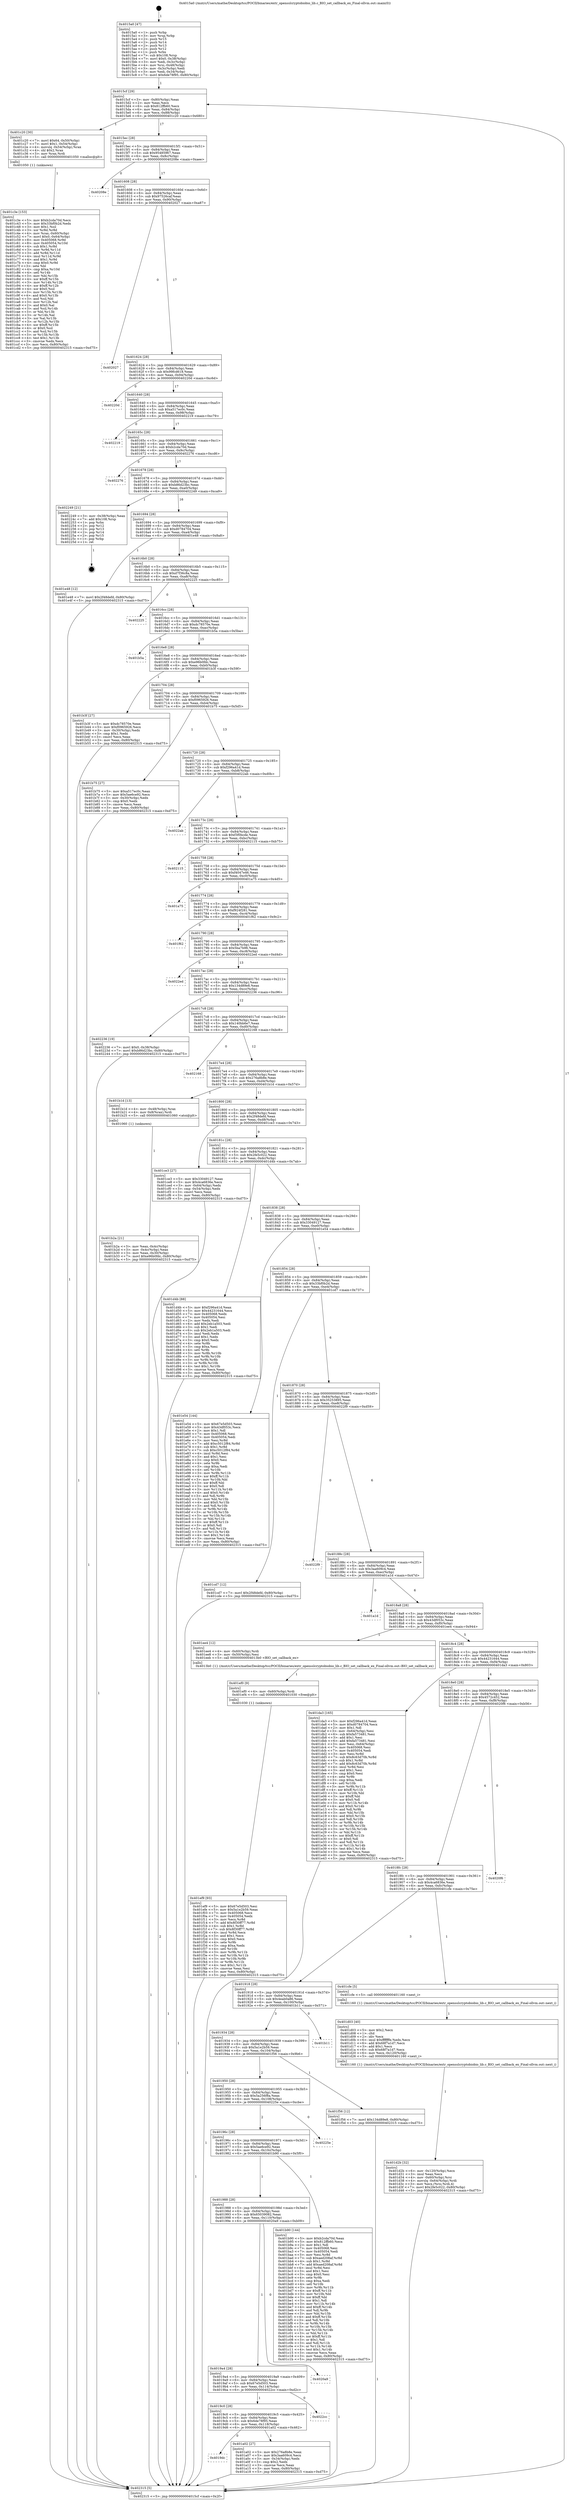 digraph "0x4015a0" {
  label = "0x4015a0 (/mnt/c/Users/mathe/Desktop/tcc/POCII/binaries/extr_opensslcryptobiobio_lib.c_BIO_set_callback_ex_Final-ollvm.out::main(0))"
  labelloc = "t"
  node[shape=record]

  Entry [label="",width=0.3,height=0.3,shape=circle,fillcolor=black,style=filled]
  "0x4015cf" [label="{
     0x4015cf [29]\l
     | [instrs]\l
     &nbsp;&nbsp;0x4015cf \<+3\>: mov -0x80(%rbp),%eax\l
     &nbsp;&nbsp;0x4015d2 \<+2\>: mov %eax,%ecx\l
     &nbsp;&nbsp;0x4015d4 \<+6\>: sub $0x812ffb60,%ecx\l
     &nbsp;&nbsp;0x4015da \<+6\>: mov %eax,-0x84(%rbp)\l
     &nbsp;&nbsp;0x4015e0 \<+6\>: mov %ecx,-0x88(%rbp)\l
     &nbsp;&nbsp;0x4015e6 \<+6\>: je 0000000000401c20 \<main+0x680\>\l
  }"]
  "0x401c20" [label="{
     0x401c20 [30]\l
     | [instrs]\l
     &nbsp;&nbsp;0x401c20 \<+7\>: movl $0x64,-0x50(%rbp)\l
     &nbsp;&nbsp;0x401c27 \<+7\>: movl $0x1,-0x54(%rbp)\l
     &nbsp;&nbsp;0x401c2e \<+4\>: movslq -0x54(%rbp),%rax\l
     &nbsp;&nbsp;0x401c32 \<+4\>: shl $0x2,%rax\l
     &nbsp;&nbsp;0x401c36 \<+3\>: mov %rax,%rdi\l
     &nbsp;&nbsp;0x401c39 \<+5\>: call 0000000000401050 \<malloc@plt\>\l
     | [calls]\l
     &nbsp;&nbsp;0x401050 \{1\} (unknown)\l
  }"]
  "0x4015ec" [label="{
     0x4015ec [28]\l
     | [instrs]\l
     &nbsp;&nbsp;0x4015ec \<+5\>: jmp 00000000004015f1 \<main+0x51\>\l
     &nbsp;&nbsp;0x4015f1 \<+6\>: mov -0x84(%rbp),%eax\l
     &nbsp;&nbsp;0x4015f7 \<+5\>: sub $0x95485967,%eax\l
     &nbsp;&nbsp;0x4015fc \<+6\>: mov %eax,-0x8c(%rbp)\l
     &nbsp;&nbsp;0x401602 \<+6\>: je 000000000040208e \<main+0xaee\>\l
  }"]
  Exit [label="",width=0.3,height=0.3,shape=circle,fillcolor=black,style=filled,peripheries=2]
  "0x40208e" [label="{
     0x40208e\l
  }", style=dashed]
  "0x401608" [label="{
     0x401608 [28]\l
     | [instrs]\l
     &nbsp;&nbsp;0x401608 \<+5\>: jmp 000000000040160d \<main+0x6d\>\l
     &nbsp;&nbsp;0x40160d \<+6\>: mov -0x84(%rbp),%eax\l
     &nbsp;&nbsp;0x401613 \<+5\>: sub $0x97526caf,%eax\l
     &nbsp;&nbsp;0x401618 \<+6\>: mov %eax,-0x90(%rbp)\l
     &nbsp;&nbsp;0x40161e \<+6\>: je 0000000000402027 \<main+0xa87\>\l
  }"]
  "0x401ef9" [label="{
     0x401ef9 [93]\l
     | [instrs]\l
     &nbsp;&nbsp;0x401ef9 \<+5\>: mov $0x67e5d503,%esi\l
     &nbsp;&nbsp;0x401efe \<+5\>: mov $0x5a1e2b59,%eax\l
     &nbsp;&nbsp;0x401f03 \<+7\>: mov 0x405068,%ecx\l
     &nbsp;&nbsp;0x401f0a \<+7\>: mov 0x405054,%edx\l
     &nbsp;&nbsp;0x401f11 \<+3\>: mov %ecx,%r8d\l
     &nbsp;&nbsp;0x401f14 \<+7\>: add $0x8f30ff77,%r8d\l
     &nbsp;&nbsp;0x401f1b \<+4\>: sub $0x1,%r8d\l
     &nbsp;&nbsp;0x401f1f \<+7\>: sub $0x8f30ff77,%r8d\l
     &nbsp;&nbsp;0x401f26 \<+4\>: imul %r8d,%ecx\l
     &nbsp;&nbsp;0x401f2a \<+3\>: and $0x1,%ecx\l
     &nbsp;&nbsp;0x401f2d \<+3\>: cmp $0x0,%ecx\l
     &nbsp;&nbsp;0x401f30 \<+4\>: sete %r9b\l
     &nbsp;&nbsp;0x401f34 \<+3\>: cmp $0xa,%edx\l
     &nbsp;&nbsp;0x401f37 \<+4\>: setl %r10b\l
     &nbsp;&nbsp;0x401f3b \<+3\>: mov %r9b,%r11b\l
     &nbsp;&nbsp;0x401f3e \<+3\>: and %r10b,%r11b\l
     &nbsp;&nbsp;0x401f41 \<+3\>: xor %r10b,%r9b\l
     &nbsp;&nbsp;0x401f44 \<+3\>: or %r9b,%r11b\l
     &nbsp;&nbsp;0x401f47 \<+4\>: test $0x1,%r11b\l
     &nbsp;&nbsp;0x401f4b \<+3\>: cmovne %eax,%esi\l
     &nbsp;&nbsp;0x401f4e \<+3\>: mov %esi,-0x80(%rbp)\l
     &nbsp;&nbsp;0x401f51 \<+5\>: jmp 0000000000402315 \<main+0xd75\>\l
  }"]
  "0x402027" [label="{
     0x402027\l
  }", style=dashed]
  "0x401624" [label="{
     0x401624 [28]\l
     | [instrs]\l
     &nbsp;&nbsp;0x401624 \<+5\>: jmp 0000000000401629 \<main+0x89\>\l
     &nbsp;&nbsp;0x401629 \<+6\>: mov -0x84(%rbp),%eax\l
     &nbsp;&nbsp;0x40162f \<+5\>: sub $0x99fcd618,%eax\l
     &nbsp;&nbsp;0x401634 \<+6\>: mov %eax,-0x94(%rbp)\l
     &nbsp;&nbsp;0x40163a \<+6\>: je 000000000040220d \<main+0xc6d\>\l
  }"]
  "0x401ef0" [label="{
     0x401ef0 [9]\l
     | [instrs]\l
     &nbsp;&nbsp;0x401ef0 \<+4\>: mov -0x60(%rbp),%rdi\l
     &nbsp;&nbsp;0x401ef4 \<+5\>: call 0000000000401030 \<free@plt\>\l
     | [calls]\l
     &nbsp;&nbsp;0x401030 \{1\} (unknown)\l
  }"]
  "0x40220d" [label="{
     0x40220d\l
  }", style=dashed]
  "0x401640" [label="{
     0x401640 [28]\l
     | [instrs]\l
     &nbsp;&nbsp;0x401640 \<+5\>: jmp 0000000000401645 \<main+0xa5\>\l
     &nbsp;&nbsp;0x401645 \<+6\>: mov -0x84(%rbp),%eax\l
     &nbsp;&nbsp;0x40164b \<+5\>: sub $0xa517ec0c,%eax\l
     &nbsp;&nbsp;0x401650 \<+6\>: mov %eax,-0x98(%rbp)\l
     &nbsp;&nbsp;0x401656 \<+6\>: je 0000000000402219 \<main+0xc79\>\l
  }"]
  "0x401d2b" [label="{
     0x401d2b [32]\l
     | [instrs]\l
     &nbsp;&nbsp;0x401d2b \<+6\>: mov -0x120(%rbp),%ecx\l
     &nbsp;&nbsp;0x401d31 \<+3\>: imul %eax,%ecx\l
     &nbsp;&nbsp;0x401d34 \<+4\>: mov -0x60(%rbp),%rsi\l
     &nbsp;&nbsp;0x401d38 \<+4\>: movslq -0x64(%rbp),%rdi\l
     &nbsp;&nbsp;0x401d3c \<+3\>: mov %ecx,(%rsi,%rdi,4)\l
     &nbsp;&nbsp;0x401d3f \<+7\>: movl $0x2fe5c022,-0x80(%rbp)\l
     &nbsp;&nbsp;0x401d46 \<+5\>: jmp 0000000000402315 \<main+0xd75\>\l
  }"]
  "0x402219" [label="{
     0x402219\l
  }", style=dashed]
  "0x40165c" [label="{
     0x40165c [28]\l
     | [instrs]\l
     &nbsp;&nbsp;0x40165c \<+5\>: jmp 0000000000401661 \<main+0xc1\>\l
     &nbsp;&nbsp;0x401661 \<+6\>: mov -0x84(%rbp),%eax\l
     &nbsp;&nbsp;0x401667 \<+5\>: sub $0xb2cda70d,%eax\l
     &nbsp;&nbsp;0x40166c \<+6\>: mov %eax,-0x9c(%rbp)\l
     &nbsp;&nbsp;0x401672 \<+6\>: je 0000000000402276 \<main+0xcd6\>\l
  }"]
  "0x401d03" [label="{
     0x401d03 [40]\l
     | [instrs]\l
     &nbsp;&nbsp;0x401d03 \<+5\>: mov $0x2,%ecx\l
     &nbsp;&nbsp;0x401d08 \<+1\>: cltd\l
     &nbsp;&nbsp;0x401d09 \<+2\>: idiv %ecx\l
     &nbsp;&nbsp;0x401d0b \<+6\>: imul $0xfffffffe,%edx,%ecx\l
     &nbsp;&nbsp;0x401d11 \<+6\>: add $0x68f7a1d7,%ecx\l
     &nbsp;&nbsp;0x401d17 \<+3\>: add $0x1,%ecx\l
     &nbsp;&nbsp;0x401d1a \<+6\>: sub $0x68f7a1d7,%ecx\l
     &nbsp;&nbsp;0x401d20 \<+6\>: mov %ecx,-0x120(%rbp)\l
     &nbsp;&nbsp;0x401d26 \<+5\>: call 0000000000401160 \<next_i\>\l
     | [calls]\l
     &nbsp;&nbsp;0x401160 \{1\} (/mnt/c/Users/mathe/Desktop/tcc/POCII/binaries/extr_opensslcryptobiobio_lib.c_BIO_set_callback_ex_Final-ollvm.out::next_i)\l
  }"]
  "0x402276" [label="{
     0x402276\l
  }", style=dashed]
  "0x401678" [label="{
     0x401678 [28]\l
     | [instrs]\l
     &nbsp;&nbsp;0x401678 \<+5\>: jmp 000000000040167d \<main+0xdd\>\l
     &nbsp;&nbsp;0x40167d \<+6\>: mov -0x84(%rbp),%eax\l
     &nbsp;&nbsp;0x401683 \<+5\>: sub $0xb86d23bc,%eax\l
     &nbsp;&nbsp;0x401688 \<+6\>: mov %eax,-0xa0(%rbp)\l
     &nbsp;&nbsp;0x40168e \<+6\>: je 0000000000402249 \<main+0xca9\>\l
  }"]
  "0x401c3e" [label="{
     0x401c3e [153]\l
     | [instrs]\l
     &nbsp;&nbsp;0x401c3e \<+5\>: mov $0xb2cda70d,%ecx\l
     &nbsp;&nbsp;0x401c43 \<+5\>: mov $0x33bf0b2d,%edx\l
     &nbsp;&nbsp;0x401c48 \<+3\>: mov $0x1,%sil\l
     &nbsp;&nbsp;0x401c4b \<+3\>: xor %r8d,%r8d\l
     &nbsp;&nbsp;0x401c4e \<+4\>: mov %rax,-0x60(%rbp)\l
     &nbsp;&nbsp;0x401c52 \<+7\>: movl $0x0,-0x64(%rbp)\l
     &nbsp;&nbsp;0x401c59 \<+8\>: mov 0x405068,%r9d\l
     &nbsp;&nbsp;0x401c61 \<+8\>: mov 0x405054,%r10d\l
     &nbsp;&nbsp;0x401c69 \<+4\>: sub $0x1,%r8d\l
     &nbsp;&nbsp;0x401c6d \<+3\>: mov %r9d,%r11d\l
     &nbsp;&nbsp;0x401c70 \<+3\>: add %r8d,%r11d\l
     &nbsp;&nbsp;0x401c73 \<+4\>: imul %r11d,%r9d\l
     &nbsp;&nbsp;0x401c77 \<+4\>: and $0x1,%r9d\l
     &nbsp;&nbsp;0x401c7b \<+4\>: cmp $0x0,%r9d\l
     &nbsp;&nbsp;0x401c7f \<+3\>: sete %bl\l
     &nbsp;&nbsp;0x401c82 \<+4\>: cmp $0xa,%r10d\l
     &nbsp;&nbsp;0x401c86 \<+4\>: setl %r14b\l
     &nbsp;&nbsp;0x401c8a \<+3\>: mov %bl,%r15b\l
     &nbsp;&nbsp;0x401c8d \<+4\>: xor $0xff,%r15b\l
     &nbsp;&nbsp;0x401c91 \<+3\>: mov %r14b,%r12b\l
     &nbsp;&nbsp;0x401c94 \<+4\>: xor $0xff,%r12b\l
     &nbsp;&nbsp;0x401c98 \<+4\>: xor $0x0,%sil\l
     &nbsp;&nbsp;0x401c9c \<+3\>: mov %r15b,%r13b\l
     &nbsp;&nbsp;0x401c9f \<+4\>: and $0x0,%r13b\l
     &nbsp;&nbsp;0x401ca3 \<+3\>: and %sil,%bl\l
     &nbsp;&nbsp;0x401ca6 \<+3\>: mov %r12b,%al\l
     &nbsp;&nbsp;0x401ca9 \<+2\>: and $0x0,%al\l
     &nbsp;&nbsp;0x401cab \<+3\>: and %sil,%r14b\l
     &nbsp;&nbsp;0x401cae \<+3\>: or %bl,%r13b\l
     &nbsp;&nbsp;0x401cb1 \<+3\>: or %r14b,%al\l
     &nbsp;&nbsp;0x401cb4 \<+3\>: xor %al,%r13b\l
     &nbsp;&nbsp;0x401cb7 \<+3\>: or %r12b,%r15b\l
     &nbsp;&nbsp;0x401cba \<+4\>: xor $0xff,%r15b\l
     &nbsp;&nbsp;0x401cbe \<+4\>: or $0x0,%sil\l
     &nbsp;&nbsp;0x401cc2 \<+3\>: and %sil,%r15b\l
     &nbsp;&nbsp;0x401cc5 \<+3\>: or %r15b,%r13b\l
     &nbsp;&nbsp;0x401cc8 \<+4\>: test $0x1,%r13b\l
     &nbsp;&nbsp;0x401ccc \<+3\>: cmovne %edx,%ecx\l
     &nbsp;&nbsp;0x401ccf \<+3\>: mov %ecx,-0x80(%rbp)\l
     &nbsp;&nbsp;0x401cd2 \<+5\>: jmp 0000000000402315 \<main+0xd75\>\l
  }"]
  "0x402249" [label="{
     0x402249 [21]\l
     | [instrs]\l
     &nbsp;&nbsp;0x402249 \<+3\>: mov -0x38(%rbp),%eax\l
     &nbsp;&nbsp;0x40224c \<+7\>: add $0x108,%rsp\l
     &nbsp;&nbsp;0x402253 \<+1\>: pop %rbx\l
     &nbsp;&nbsp;0x402254 \<+2\>: pop %r12\l
     &nbsp;&nbsp;0x402256 \<+2\>: pop %r13\l
     &nbsp;&nbsp;0x402258 \<+2\>: pop %r14\l
     &nbsp;&nbsp;0x40225a \<+2\>: pop %r15\l
     &nbsp;&nbsp;0x40225c \<+1\>: pop %rbp\l
     &nbsp;&nbsp;0x40225d \<+1\>: ret\l
  }"]
  "0x401694" [label="{
     0x401694 [28]\l
     | [instrs]\l
     &nbsp;&nbsp;0x401694 \<+5\>: jmp 0000000000401699 \<main+0xf9\>\l
     &nbsp;&nbsp;0x401699 \<+6\>: mov -0x84(%rbp),%eax\l
     &nbsp;&nbsp;0x40169f \<+5\>: sub $0xd0784704,%eax\l
     &nbsp;&nbsp;0x4016a4 \<+6\>: mov %eax,-0xa4(%rbp)\l
     &nbsp;&nbsp;0x4016aa \<+6\>: je 0000000000401e48 \<main+0x8a8\>\l
  }"]
  "0x401b2a" [label="{
     0x401b2a [21]\l
     | [instrs]\l
     &nbsp;&nbsp;0x401b2a \<+3\>: mov %eax,-0x4c(%rbp)\l
     &nbsp;&nbsp;0x401b2d \<+3\>: mov -0x4c(%rbp),%eax\l
     &nbsp;&nbsp;0x401b30 \<+3\>: mov %eax,-0x30(%rbp)\l
     &nbsp;&nbsp;0x401b33 \<+7\>: movl $0xe96b0fdc,-0x80(%rbp)\l
     &nbsp;&nbsp;0x401b3a \<+5\>: jmp 0000000000402315 \<main+0xd75\>\l
  }"]
  "0x401e48" [label="{
     0x401e48 [12]\l
     | [instrs]\l
     &nbsp;&nbsp;0x401e48 \<+7\>: movl $0x2f48defd,-0x80(%rbp)\l
     &nbsp;&nbsp;0x401e4f \<+5\>: jmp 0000000000402315 \<main+0xd75\>\l
  }"]
  "0x4016b0" [label="{
     0x4016b0 [28]\l
     | [instrs]\l
     &nbsp;&nbsp;0x4016b0 \<+5\>: jmp 00000000004016b5 \<main+0x115\>\l
     &nbsp;&nbsp;0x4016b5 \<+6\>: mov -0x84(%rbp),%eax\l
     &nbsp;&nbsp;0x4016bb \<+5\>: sub $0xd7f36c8a,%eax\l
     &nbsp;&nbsp;0x4016c0 \<+6\>: mov %eax,-0xa8(%rbp)\l
     &nbsp;&nbsp;0x4016c6 \<+6\>: je 0000000000402225 \<main+0xc85\>\l
  }"]
  "0x4015a0" [label="{
     0x4015a0 [47]\l
     | [instrs]\l
     &nbsp;&nbsp;0x4015a0 \<+1\>: push %rbp\l
     &nbsp;&nbsp;0x4015a1 \<+3\>: mov %rsp,%rbp\l
     &nbsp;&nbsp;0x4015a4 \<+2\>: push %r15\l
     &nbsp;&nbsp;0x4015a6 \<+2\>: push %r14\l
     &nbsp;&nbsp;0x4015a8 \<+2\>: push %r13\l
     &nbsp;&nbsp;0x4015aa \<+2\>: push %r12\l
     &nbsp;&nbsp;0x4015ac \<+1\>: push %rbx\l
     &nbsp;&nbsp;0x4015ad \<+7\>: sub $0x108,%rsp\l
     &nbsp;&nbsp;0x4015b4 \<+7\>: movl $0x0,-0x38(%rbp)\l
     &nbsp;&nbsp;0x4015bb \<+3\>: mov %edi,-0x3c(%rbp)\l
     &nbsp;&nbsp;0x4015be \<+4\>: mov %rsi,-0x48(%rbp)\l
     &nbsp;&nbsp;0x4015c2 \<+3\>: mov -0x3c(%rbp),%edi\l
     &nbsp;&nbsp;0x4015c5 \<+3\>: mov %edi,-0x34(%rbp)\l
     &nbsp;&nbsp;0x4015c8 \<+7\>: movl $0x6de78f95,-0x80(%rbp)\l
  }"]
  "0x402225" [label="{
     0x402225\l
  }", style=dashed]
  "0x4016cc" [label="{
     0x4016cc [28]\l
     | [instrs]\l
     &nbsp;&nbsp;0x4016cc \<+5\>: jmp 00000000004016d1 \<main+0x131\>\l
     &nbsp;&nbsp;0x4016d1 \<+6\>: mov -0x84(%rbp),%eax\l
     &nbsp;&nbsp;0x4016d7 \<+5\>: sub $0xdc78570e,%eax\l
     &nbsp;&nbsp;0x4016dc \<+6\>: mov %eax,-0xac(%rbp)\l
     &nbsp;&nbsp;0x4016e2 \<+6\>: je 0000000000401b5a \<main+0x5ba\>\l
  }"]
  "0x402315" [label="{
     0x402315 [5]\l
     | [instrs]\l
     &nbsp;&nbsp;0x402315 \<+5\>: jmp 00000000004015cf \<main+0x2f\>\l
  }"]
  "0x401b5a" [label="{
     0x401b5a\l
  }", style=dashed]
  "0x4016e8" [label="{
     0x4016e8 [28]\l
     | [instrs]\l
     &nbsp;&nbsp;0x4016e8 \<+5\>: jmp 00000000004016ed \<main+0x14d\>\l
     &nbsp;&nbsp;0x4016ed \<+6\>: mov -0x84(%rbp),%eax\l
     &nbsp;&nbsp;0x4016f3 \<+5\>: sub $0xe96b0fdc,%eax\l
     &nbsp;&nbsp;0x4016f8 \<+6\>: mov %eax,-0xb0(%rbp)\l
     &nbsp;&nbsp;0x4016fe \<+6\>: je 0000000000401b3f \<main+0x59f\>\l
  }"]
  "0x4019dc" [label="{
     0x4019dc\l
  }", style=dashed]
  "0x401b3f" [label="{
     0x401b3f [27]\l
     | [instrs]\l
     &nbsp;&nbsp;0x401b3f \<+5\>: mov $0xdc78570e,%eax\l
     &nbsp;&nbsp;0x401b44 \<+5\>: mov $0xf0965926,%ecx\l
     &nbsp;&nbsp;0x401b49 \<+3\>: mov -0x30(%rbp),%edx\l
     &nbsp;&nbsp;0x401b4c \<+3\>: cmp $0x1,%edx\l
     &nbsp;&nbsp;0x401b4f \<+3\>: cmovl %ecx,%eax\l
     &nbsp;&nbsp;0x401b52 \<+3\>: mov %eax,-0x80(%rbp)\l
     &nbsp;&nbsp;0x401b55 \<+5\>: jmp 0000000000402315 \<main+0xd75\>\l
  }"]
  "0x401704" [label="{
     0x401704 [28]\l
     | [instrs]\l
     &nbsp;&nbsp;0x401704 \<+5\>: jmp 0000000000401709 \<main+0x169\>\l
     &nbsp;&nbsp;0x401709 \<+6\>: mov -0x84(%rbp),%eax\l
     &nbsp;&nbsp;0x40170f \<+5\>: sub $0xf0965926,%eax\l
     &nbsp;&nbsp;0x401714 \<+6\>: mov %eax,-0xb4(%rbp)\l
     &nbsp;&nbsp;0x40171a \<+6\>: je 0000000000401b75 \<main+0x5d5\>\l
  }"]
  "0x401a02" [label="{
     0x401a02 [27]\l
     | [instrs]\l
     &nbsp;&nbsp;0x401a02 \<+5\>: mov $0x276a8b8e,%eax\l
     &nbsp;&nbsp;0x401a07 \<+5\>: mov $0x3aa609c4,%ecx\l
     &nbsp;&nbsp;0x401a0c \<+3\>: mov -0x34(%rbp),%edx\l
     &nbsp;&nbsp;0x401a0f \<+3\>: cmp $0x2,%edx\l
     &nbsp;&nbsp;0x401a12 \<+3\>: cmovne %ecx,%eax\l
     &nbsp;&nbsp;0x401a15 \<+3\>: mov %eax,-0x80(%rbp)\l
     &nbsp;&nbsp;0x401a18 \<+5\>: jmp 0000000000402315 \<main+0xd75\>\l
  }"]
  "0x401b75" [label="{
     0x401b75 [27]\l
     | [instrs]\l
     &nbsp;&nbsp;0x401b75 \<+5\>: mov $0xa517ec0c,%eax\l
     &nbsp;&nbsp;0x401b7a \<+5\>: mov $0x5ae6ce92,%ecx\l
     &nbsp;&nbsp;0x401b7f \<+3\>: mov -0x30(%rbp),%edx\l
     &nbsp;&nbsp;0x401b82 \<+3\>: cmp $0x0,%edx\l
     &nbsp;&nbsp;0x401b85 \<+3\>: cmove %ecx,%eax\l
     &nbsp;&nbsp;0x401b88 \<+3\>: mov %eax,-0x80(%rbp)\l
     &nbsp;&nbsp;0x401b8b \<+5\>: jmp 0000000000402315 \<main+0xd75\>\l
  }"]
  "0x401720" [label="{
     0x401720 [28]\l
     | [instrs]\l
     &nbsp;&nbsp;0x401720 \<+5\>: jmp 0000000000401725 \<main+0x185\>\l
     &nbsp;&nbsp;0x401725 \<+6\>: mov -0x84(%rbp),%eax\l
     &nbsp;&nbsp;0x40172b \<+5\>: sub $0xf296a41d,%eax\l
     &nbsp;&nbsp;0x401730 \<+6\>: mov %eax,-0xb8(%rbp)\l
     &nbsp;&nbsp;0x401736 \<+6\>: je 00000000004022ab \<main+0xd0b\>\l
  }"]
  "0x4019c0" [label="{
     0x4019c0 [28]\l
     | [instrs]\l
     &nbsp;&nbsp;0x4019c0 \<+5\>: jmp 00000000004019c5 \<main+0x425\>\l
     &nbsp;&nbsp;0x4019c5 \<+6\>: mov -0x84(%rbp),%eax\l
     &nbsp;&nbsp;0x4019cb \<+5\>: sub $0x6de78f95,%eax\l
     &nbsp;&nbsp;0x4019d0 \<+6\>: mov %eax,-0x118(%rbp)\l
     &nbsp;&nbsp;0x4019d6 \<+6\>: je 0000000000401a02 \<main+0x462\>\l
  }"]
  "0x4022ab" [label="{
     0x4022ab\l
  }", style=dashed]
  "0x40173c" [label="{
     0x40173c [28]\l
     | [instrs]\l
     &nbsp;&nbsp;0x40173c \<+5\>: jmp 0000000000401741 \<main+0x1a1\>\l
     &nbsp;&nbsp;0x401741 \<+6\>: mov -0x84(%rbp),%eax\l
     &nbsp;&nbsp;0x401747 \<+5\>: sub $0xf3f0bcde,%eax\l
     &nbsp;&nbsp;0x40174c \<+6\>: mov %eax,-0xbc(%rbp)\l
     &nbsp;&nbsp;0x401752 \<+6\>: je 0000000000402115 \<main+0xb75\>\l
  }"]
  "0x4022cc" [label="{
     0x4022cc\l
  }", style=dashed]
  "0x402115" [label="{
     0x402115\l
  }", style=dashed]
  "0x401758" [label="{
     0x401758 [28]\l
     | [instrs]\l
     &nbsp;&nbsp;0x401758 \<+5\>: jmp 000000000040175d \<main+0x1bd\>\l
     &nbsp;&nbsp;0x40175d \<+6\>: mov -0x84(%rbp),%eax\l
     &nbsp;&nbsp;0x401763 \<+5\>: sub $0xf4047e46,%eax\l
     &nbsp;&nbsp;0x401768 \<+6\>: mov %eax,-0xc0(%rbp)\l
     &nbsp;&nbsp;0x40176e \<+6\>: je 0000000000401a75 \<main+0x4d5\>\l
  }"]
  "0x4019a4" [label="{
     0x4019a4 [28]\l
     | [instrs]\l
     &nbsp;&nbsp;0x4019a4 \<+5\>: jmp 00000000004019a9 \<main+0x409\>\l
     &nbsp;&nbsp;0x4019a9 \<+6\>: mov -0x84(%rbp),%eax\l
     &nbsp;&nbsp;0x4019af \<+5\>: sub $0x67e5d503,%eax\l
     &nbsp;&nbsp;0x4019b4 \<+6\>: mov %eax,-0x114(%rbp)\l
     &nbsp;&nbsp;0x4019ba \<+6\>: je 00000000004022cc \<main+0xd2c\>\l
  }"]
  "0x401a75" [label="{
     0x401a75\l
  }", style=dashed]
  "0x401774" [label="{
     0x401774 [28]\l
     | [instrs]\l
     &nbsp;&nbsp;0x401774 \<+5\>: jmp 0000000000401779 \<main+0x1d9\>\l
     &nbsp;&nbsp;0x401779 \<+6\>: mov -0x84(%rbp),%eax\l
     &nbsp;&nbsp;0x40177f \<+5\>: sub $0xf924f281,%eax\l
     &nbsp;&nbsp;0x401784 \<+6\>: mov %eax,-0xc4(%rbp)\l
     &nbsp;&nbsp;0x40178a \<+6\>: je 0000000000401f62 \<main+0x9c2\>\l
  }"]
  "0x4020a9" [label="{
     0x4020a9\l
  }", style=dashed]
  "0x401f62" [label="{
     0x401f62\l
  }", style=dashed]
  "0x401790" [label="{
     0x401790 [28]\l
     | [instrs]\l
     &nbsp;&nbsp;0x401790 \<+5\>: jmp 0000000000401795 \<main+0x1f5\>\l
     &nbsp;&nbsp;0x401795 \<+6\>: mov -0x84(%rbp),%eax\l
     &nbsp;&nbsp;0x40179b \<+5\>: sub $0x5ba7b96,%eax\l
     &nbsp;&nbsp;0x4017a0 \<+6\>: mov %eax,-0xc8(%rbp)\l
     &nbsp;&nbsp;0x4017a6 \<+6\>: je 00000000004022ed \<main+0xd4d\>\l
  }"]
  "0x401988" [label="{
     0x401988 [28]\l
     | [instrs]\l
     &nbsp;&nbsp;0x401988 \<+5\>: jmp 000000000040198d \<main+0x3ed\>\l
     &nbsp;&nbsp;0x40198d \<+6\>: mov -0x84(%rbp),%eax\l
     &nbsp;&nbsp;0x401993 \<+5\>: sub $0x65039082,%eax\l
     &nbsp;&nbsp;0x401998 \<+6\>: mov %eax,-0x110(%rbp)\l
     &nbsp;&nbsp;0x40199e \<+6\>: je 00000000004020a9 \<main+0xb09\>\l
  }"]
  "0x4022ed" [label="{
     0x4022ed\l
  }", style=dashed]
  "0x4017ac" [label="{
     0x4017ac [28]\l
     | [instrs]\l
     &nbsp;&nbsp;0x4017ac \<+5\>: jmp 00000000004017b1 \<main+0x211\>\l
     &nbsp;&nbsp;0x4017b1 \<+6\>: mov -0x84(%rbp),%eax\l
     &nbsp;&nbsp;0x4017b7 \<+5\>: sub $0x134d89e8,%eax\l
     &nbsp;&nbsp;0x4017bc \<+6\>: mov %eax,-0xcc(%rbp)\l
     &nbsp;&nbsp;0x4017c2 \<+6\>: je 0000000000402236 \<main+0xc96\>\l
  }"]
  "0x401b90" [label="{
     0x401b90 [144]\l
     | [instrs]\l
     &nbsp;&nbsp;0x401b90 \<+5\>: mov $0xb2cda70d,%eax\l
     &nbsp;&nbsp;0x401b95 \<+5\>: mov $0x812ffb60,%ecx\l
     &nbsp;&nbsp;0x401b9a \<+2\>: mov $0x1,%dl\l
     &nbsp;&nbsp;0x401b9c \<+7\>: mov 0x405068,%esi\l
     &nbsp;&nbsp;0x401ba3 \<+7\>: mov 0x405054,%edi\l
     &nbsp;&nbsp;0x401baa \<+3\>: mov %esi,%r8d\l
     &nbsp;&nbsp;0x401bad \<+7\>: sub $0xaed208af,%r8d\l
     &nbsp;&nbsp;0x401bb4 \<+4\>: sub $0x1,%r8d\l
     &nbsp;&nbsp;0x401bb8 \<+7\>: add $0xaed208af,%r8d\l
     &nbsp;&nbsp;0x401bbf \<+4\>: imul %r8d,%esi\l
     &nbsp;&nbsp;0x401bc3 \<+3\>: and $0x1,%esi\l
     &nbsp;&nbsp;0x401bc6 \<+3\>: cmp $0x0,%esi\l
     &nbsp;&nbsp;0x401bc9 \<+4\>: sete %r9b\l
     &nbsp;&nbsp;0x401bcd \<+3\>: cmp $0xa,%edi\l
     &nbsp;&nbsp;0x401bd0 \<+4\>: setl %r10b\l
     &nbsp;&nbsp;0x401bd4 \<+3\>: mov %r9b,%r11b\l
     &nbsp;&nbsp;0x401bd7 \<+4\>: xor $0xff,%r11b\l
     &nbsp;&nbsp;0x401bdb \<+3\>: mov %r10b,%bl\l
     &nbsp;&nbsp;0x401bde \<+3\>: xor $0xff,%bl\l
     &nbsp;&nbsp;0x401be1 \<+3\>: xor $0x1,%dl\l
     &nbsp;&nbsp;0x401be4 \<+3\>: mov %r11b,%r14b\l
     &nbsp;&nbsp;0x401be7 \<+4\>: and $0xff,%r14b\l
     &nbsp;&nbsp;0x401beb \<+3\>: and %dl,%r9b\l
     &nbsp;&nbsp;0x401bee \<+3\>: mov %bl,%r15b\l
     &nbsp;&nbsp;0x401bf1 \<+4\>: and $0xff,%r15b\l
     &nbsp;&nbsp;0x401bf5 \<+3\>: and %dl,%r10b\l
     &nbsp;&nbsp;0x401bf8 \<+3\>: or %r9b,%r14b\l
     &nbsp;&nbsp;0x401bfb \<+3\>: or %r10b,%r15b\l
     &nbsp;&nbsp;0x401bfe \<+3\>: xor %r15b,%r14b\l
     &nbsp;&nbsp;0x401c01 \<+3\>: or %bl,%r11b\l
     &nbsp;&nbsp;0x401c04 \<+4\>: xor $0xff,%r11b\l
     &nbsp;&nbsp;0x401c08 \<+3\>: or $0x1,%dl\l
     &nbsp;&nbsp;0x401c0b \<+3\>: and %dl,%r11b\l
     &nbsp;&nbsp;0x401c0e \<+3\>: or %r11b,%r14b\l
     &nbsp;&nbsp;0x401c11 \<+4\>: test $0x1,%r14b\l
     &nbsp;&nbsp;0x401c15 \<+3\>: cmovne %ecx,%eax\l
     &nbsp;&nbsp;0x401c18 \<+3\>: mov %eax,-0x80(%rbp)\l
     &nbsp;&nbsp;0x401c1b \<+5\>: jmp 0000000000402315 \<main+0xd75\>\l
  }"]
  "0x402236" [label="{
     0x402236 [19]\l
     | [instrs]\l
     &nbsp;&nbsp;0x402236 \<+7\>: movl $0x0,-0x38(%rbp)\l
     &nbsp;&nbsp;0x40223d \<+7\>: movl $0xb86d23bc,-0x80(%rbp)\l
     &nbsp;&nbsp;0x402244 \<+5\>: jmp 0000000000402315 \<main+0xd75\>\l
  }"]
  "0x4017c8" [label="{
     0x4017c8 [28]\l
     | [instrs]\l
     &nbsp;&nbsp;0x4017c8 \<+5\>: jmp 00000000004017cd \<main+0x22d\>\l
     &nbsp;&nbsp;0x4017cd \<+6\>: mov -0x84(%rbp),%eax\l
     &nbsp;&nbsp;0x4017d3 \<+5\>: sub $0x140bb6e7,%eax\l
     &nbsp;&nbsp;0x4017d8 \<+6\>: mov %eax,-0xd0(%rbp)\l
     &nbsp;&nbsp;0x4017de \<+6\>: je 0000000000402168 \<main+0xbc8\>\l
  }"]
  "0x40196c" [label="{
     0x40196c [28]\l
     | [instrs]\l
     &nbsp;&nbsp;0x40196c \<+5\>: jmp 0000000000401971 \<main+0x3d1\>\l
     &nbsp;&nbsp;0x401971 \<+6\>: mov -0x84(%rbp),%eax\l
     &nbsp;&nbsp;0x401977 \<+5\>: sub $0x5ae6ce92,%eax\l
     &nbsp;&nbsp;0x40197c \<+6\>: mov %eax,-0x10c(%rbp)\l
     &nbsp;&nbsp;0x401982 \<+6\>: je 0000000000401b90 \<main+0x5f0\>\l
  }"]
  "0x402168" [label="{
     0x402168\l
  }", style=dashed]
  "0x4017e4" [label="{
     0x4017e4 [28]\l
     | [instrs]\l
     &nbsp;&nbsp;0x4017e4 \<+5\>: jmp 00000000004017e9 \<main+0x249\>\l
     &nbsp;&nbsp;0x4017e9 \<+6\>: mov -0x84(%rbp),%eax\l
     &nbsp;&nbsp;0x4017ef \<+5\>: sub $0x276a8b8e,%eax\l
     &nbsp;&nbsp;0x4017f4 \<+6\>: mov %eax,-0xd4(%rbp)\l
     &nbsp;&nbsp;0x4017fa \<+6\>: je 0000000000401b1d \<main+0x57d\>\l
  }"]
  "0x40225e" [label="{
     0x40225e\l
  }", style=dashed]
  "0x401b1d" [label="{
     0x401b1d [13]\l
     | [instrs]\l
     &nbsp;&nbsp;0x401b1d \<+4\>: mov -0x48(%rbp),%rax\l
     &nbsp;&nbsp;0x401b21 \<+4\>: mov 0x8(%rax),%rdi\l
     &nbsp;&nbsp;0x401b25 \<+5\>: call 0000000000401060 \<atoi@plt\>\l
     | [calls]\l
     &nbsp;&nbsp;0x401060 \{1\} (unknown)\l
  }"]
  "0x401800" [label="{
     0x401800 [28]\l
     | [instrs]\l
     &nbsp;&nbsp;0x401800 \<+5\>: jmp 0000000000401805 \<main+0x265\>\l
     &nbsp;&nbsp;0x401805 \<+6\>: mov -0x84(%rbp),%eax\l
     &nbsp;&nbsp;0x40180b \<+5\>: sub $0x2f48defd,%eax\l
     &nbsp;&nbsp;0x401810 \<+6\>: mov %eax,-0xd8(%rbp)\l
     &nbsp;&nbsp;0x401816 \<+6\>: je 0000000000401ce3 \<main+0x743\>\l
  }"]
  "0x401950" [label="{
     0x401950 [28]\l
     | [instrs]\l
     &nbsp;&nbsp;0x401950 \<+5\>: jmp 0000000000401955 \<main+0x3b5\>\l
     &nbsp;&nbsp;0x401955 \<+6\>: mov -0x84(%rbp),%eax\l
     &nbsp;&nbsp;0x40195b \<+5\>: sub $0x5a256f8a,%eax\l
     &nbsp;&nbsp;0x401960 \<+6\>: mov %eax,-0x108(%rbp)\l
     &nbsp;&nbsp;0x401966 \<+6\>: je 000000000040225e \<main+0xcbe\>\l
  }"]
  "0x401ce3" [label="{
     0x401ce3 [27]\l
     | [instrs]\l
     &nbsp;&nbsp;0x401ce3 \<+5\>: mov $0x33049127,%eax\l
     &nbsp;&nbsp;0x401ce8 \<+5\>: mov $0x4ca6836e,%ecx\l
     &nbsp;&nbsp;0x401ced \<+3\>: mov -0x64(%rbp),%edx\l
     &nbsp;&nbsp;0x401cf0 \<+3\>: cmp -0x54(%rbp),%edx\l
     &nbsp;&nbsp;0x401cf3 \<+3\>: cmovl %ecx,%eax\l
     &nbsp;&nbsp;0x401cf6 \<+3\>: mov %eax,-0x80(%rbp)\l
     &nbsp;&nbsp;0x401cf9 \<+5\>: jmp 0000000000402315 \<main+0xd75\>\l
  }"]
  "0x40181c" [label="{
     0x40181c [28]\l
     | [instrs]\l
     &nbsp;&nbsp;0x40181c \<+5\>: jmp 0000000000401821 \<main+0x281\>\l
     &nbsp;&nbsp;0x401821 \<+6\>: mov -0x84(%rbp),%eax\l
     &nbsp;&nbsp;0x401827 \<+5\>: sub $0x2fe5c022,%eax\l
     &nbsp;&nbsp;0x40182c \<+6\>: mov %eax,-0xdc(%rbp)\l
     &nbsp;&nbsp;0x401832 \<+6\>: je 0000000000401d4b \<main+0x7ab\>\l
  }"]
  "0x401f56" [label="{
     0x401f56 [12]\l
     | [instrs]\l
     &nbsp;&nbsp;0x401f56 \<+7\>: movl $0x134d89e8,-0x80(%rbp)\l
     &nbsp;&nbsp;0x401f5d \<+5\>: jmp 0000000000402315 \<main+0xd75\>\l
  }"]
  "0x401d4b" [label="{
     0x401d4b [88]\l
     | [instrs]\l
     &nbsp;&nbsp;0x401d4b \<+5\>: mov $0xf296a41d,%eax\l
     &nbsp;&nbsp;0x401d50 \<+5\>: mov $0x44231644,%ecx\l
     &nbsp;&nbsp;0x401d55 \<+7\>: mov 0x405068,%edx\l
     &nbsp;&nbsp;0x401d5c \<+7\>: mov 0x405054,%esi\l
     &nbsp;&nbsp;0x401d63 \<+2\>: mov %edx,%edi\l
     &nbsp;&nbsp;0x401d65 \<+6\>: add $0x2eb1a503,%edi\l
     &nbsp;&nbsp;0x401d6b \<+3\>: sub $0x1,%edi\l
     &nbsp;&nbsp;0x401d6e \<+6\>: sub $0x2eb1a503,%edi\l
     &nbsp;&nbsp;0x401d74 \<+3\>: imul %edi,%edx\l
     &nbsp;&nbsp;0x401d77 \<+3\>: and $0x1,%edx\l
     &nbsp;&nbsp;0x401d7a \<+3\>: cmp $0x0,%edx\l
     &nbsp;&nbsp;0x401d7d \<+4\>: sete %r8b\l
     &nbsp;&nbsp;0x401d81 \<+3\>: cmp $0xa,%esi\l
     &nbsp;&nbsp;0x401d84 \<+4\>: setl %r9b\l
     &nbsp;&nbsp;0x401d88 \<+3\>: mov %r8b,%r10b\l
     &nbsp;&nbsp;0x401d8b \<+3\>: and %r9b,%r10b\l
     &nbsp;&nbsp;0x401d8e \<+3\>: xor %r9b,%r8b\l
     &nbsp;&nbsp;0x401d91 \<+3\>: or %r8b,%r10b\l
     &nbsp;&nbsp;0x401d94 \<+4\>: test $0x1,%r10b\l
     &nbsp;&nbsp;0x401d98 \<+3\>: cmovne %ecx,%eax\l
     &nbsp;&nbsp;0x401d9b \<+3\>: mov %eax,-0x80(%rbp)\l
     &nbsp;&nbsp;0x401d9e \<+5\>: jmp 0000000000402315 \<main+0xd75\>\l
  }"]
  "0x401838" [label="{
     0x401838 [28]\l
     | [instrs]\l
     &nbsp;&nbsp;0x401838 \<+5\>: jmp 000000000040183d \<main+0x29d\>\l
     &nbsp;&nbsp;0x40183d \<+6\>: mov -0x84(%rbp),%eax\l
     &nbsp;&nbsp;0x401843 \<+5\>: sub $0x33049127,%eax\l
     &nbsp;&nbsp;0x401848 \<+6\>: mov %eax,-0xe0(%rbp)\l
     &nbsp;&nbsp;0x40184e \<+6\>: je 0000000000401e54 \<main+0x8b4\>\l
  }"]
  "0x401934" [label="{
     0x401934 [28]\l
     | [instrs]\l
     &nbsp;&nbsp;0x401934 \<+5\>: jmp 0000000000401939 \<main+0x399\>\l
     &nbsp;&nbsp;0x401939 \<+6\>: mov -0x84(%rbp),%eax\l
     &nbsp;&nbsp;0x40193f \<+5\>: sub $0x5a1e2b59,%eax\l
     &nbsp;&nbsp;0x401944 \<+6\>: mov %eax,-0x104(%rbp)\l
     &nbsp;&nbsp;0x40194a \<+6\>: je 0000000000401f56 \<main+0x9b6\>\l
  }"]
  "0x401e54" [label="{
     0x401e54 [144]\l
     | [instrs]\l
     &nbsp;&nbsp;0x401e54 \<+5\>: mov $0x67e5d503,%eax\l
     &nbsp;&nbsp;0x401e59 \<+5\>: mov $0x43df053c,%ecx\l
     &nbsp;&nbsp;0x401e5e \<+2\>: mov $0x1,%dl\l
     &nbsp;&nbsp;0x401e60 \<+7\>: mov 0x405068,%esi\l
     &nbsp;&nbsp;0x401e67 \<+7\>: mov 0x405054,%edi\l
     &nbsp;&nbsp;0x401e6e \<+3\>: mov %esi,%r8d\l
     &nbsp;&nbsp;0x401e71 \<+7\>: add $0xc5012f84,%r8d\l
     &nbsp;&nbsp;0x401e78 \<+4\>: sub $0x1,%r8d\l
     &nbsp;&nbsp;0x401e7c \<+7\>: sub $0xc5012f84,%r8d\l
     &nbsp;&nbsp;0x401e83 \<+4\>: imul %r8d,%esi\l
     &nbsp;&nbsp;0x401e87 \<+3\>: and $0x1,%esi\l
     &nbsp;&nbsp;0x401e8a \<+3\>: cmp $0x0,%esi\l
     &nbsp;&nbsp;0x401e8d \<+4\>: sete %r9b\l
     &nbsp;&nbsp;0x401e91 \<+3\>: cmp $0xa,%edi\l
     &nbsp;&nbsp;0x401e94 \<+4\>: setl %r10b\l
     &nbsp;&nbsp;0x401e98 \<+3\>: mov %r9b,%r11b\l
     &nbsp;&nbsp;0x401e9b \<+4\>: xor $0xff,%r11b\l
     &nbsp;&nbsp;0x401e9f \<+3\>: mov %r10b,%bl\l
     &nbsp;&nbsp;0x401ea2 \<+3\>: xor $0xff,%bl\l
     &nbsp;&nbsp;0x401ea5 \<+3\>: xor $0x0,%dl\l
     &nbsp;&nbsp;0x401ea8 \<+3\>: mov %r11b,%r14b\l
     &nbsp;&nbsp;0x401eab \<+4\>: and $0x0,%r14b\l
     &nbsp;&nbsp;0x401eaf \<+3\>: and %dl,%r9b\l
     &nbsp;&nbsp;0x401eb2 \<+3\>: mov %bl,%r15b\l
     &nbsp;&nbsp;0x401eb5 \<+4\>: and $0x0,%r15b\l
     &nbsp;&nbsp;0x401eb9 \<+3\>: and %dl,%r10b\l
     &nbsp;&nbsp;0x401ebc \<+3\>: or %r9b,%r14b\l
     &nbsp;&nbsp;0x401ebf \<+3\>: or %r10b,%r15b\l
     &nbsp;&nbsp;0x401ec2 \<+3\>: xor %r15b,%r14b\l
     &nbsp;&nbsp;0x401ec5 \<+3\>: or %bl,%r11b\l
     &nbsp;&nbsp;0x401ec8 \<+4\>: xor $0xff,%r11b\l
     &nbsp;&nbsp;0x401ecc \<+3\>: or $0x0,%dl\l
     &nbsp;&nbsp;0x401ecf \<+3\>: and %dl,%r11b\l
     &nbsp;&nbsp;0x401ed2 \<+3\>: or %r11b,%r14b\l
     &nbsp;&nbsp;0x401ed5 \<+4\>: test $0x1,%r14b\l
     &nbsp;&nbsp;0x401ed9 \<+3\>: cmovne %ecx,%eax\l
     &nbsp;&nbsp;0x401edc \<+3\>: mov %eax,-0x80(%rbp)\l
     &nbsp;&nbsp;0x401edf \<+5\>: jmp 0000000000402315 \<main+0xd75\>\l
  }"]
  "0x401854" [label="{
     0x401854 [28]\l
     | [instrs]\l
     &nbsp;&nbsp;0x401854 \<+5\>: jmp 0000000000401859 \<main+0x2b9\>\l
     &nbsp;&nbsp;0x401859 \<+6\>: mov -0x84(%rbp),%eax\l
     &nbsp;&nbsp;0x40185f \<+5\>: sub $0x33bf0b2d,%eax\l
     &nbsp;&nbsp;0x401864 \<+6\>: mov %eax,-0xe4(%rbp)\l
     &nbsp;&nbsp;0x40186a \<+6\>: je 0000000000401cd7 \<main+0x737\>\l
  }"]
  "0x401b11" [label="{
     0x401b11\l
  }", style=dashed]
  "0x401cd7" [label="{
     0x401cd7 [12]\l
     | [instrs]\l
     &nbsp;&nbsp;0x401cd7 \<+7\>: movl $0x2f48defd,-0x80(%rbp)\l
     &nbsp;&nbsp;0x401cde \<+5\>: jmp 0000000000402315 \<main+0xd75\>\l
  }"]
  "0x401870" [label="{
     0x401870 [28]\l
     | [instrs]\l
     &nbsp;&nbsp;0x401870 \<+5\>: jmp 0000000000401875 \<main+0x2d5\>\l
     &nbsp;&nbsp;0x401875 \<+6\>: mov -0x84(%rbp),%eax\l
     &nbsp;&nbsp;0x40187b \<+5\>: sub $0x35253895,%eax\l
     &nbsp;&nbsp;0x401880 \<+6\>: mov %eax,-0xe8(%rbp)\l
     &nbsp;&nbsp;0x401886 \<+6\>: je 00000000004022f9 \<main+0xd59\>\l
  }"]
  "0x401918" [label="{
     0x401918 [28]\l
     | [instrs]\l
     &nbsp;&nbsp;0x401918 \<+5\>: jmp 000000000040191d \<main+0x37d\>\l
     &nbsp;&nbsp;0x40191d \<+6\>: mov -0x84(%rbp),%eax\l
     &nbsp;&nbsp;0x401923 \<+5\>: sub $0x4eab0a86,%eax\l
     &nbsp;&nbsp;0x401928 \<+6\>: mov %eax,-0x100(%rbp)\l
     &nbsp;&nbsp;0x40192e \<+6\>: je 0000000000401b11 \<main+0x571\>\l
  }"]
  "0x4022f9" [label="{
     0x4022f9\l
  }", style=dashed]
  "0x40188c" [label="{
     0x40188c [28]\l
     | [instrs]\l
     &nbsp;&nbsp;0x40188c \<+5\>: jmp 0000000000401891 \<main+0x2f1\>\l
     &nbsp;&nbsp;0x401891 \<+6\>: mov -0x84(%rbp),%eax\l
     &nbsp;&nbsp;0x401897 \<+5\>: sub $0x3aa609c4,%eax\l
     &nbsp;&nbsp;0x40189c \<+6\>: mov %eax,-0xec(%rbp)\l
     &nbsp;&nbsp;0x4018a2 \<+6\>: je 0000000000401a1d \<main+0x47d\>\l
  }"]
  "0x401cfe" [label="{
     0x401cfe [5]\l
     | [instrs]\l
     &nbsp;&nbsp;0x401cfe \<+5\>: call 0000000000401160 \<next_i\>\l
     | [calls]\l
     &nbsp;&nbsp;0x401160 \{1\} (/mnt/c/Users/mathe/Desktop/tcc/POCII/binaries/extr_opensslcryptobiobio_lib.c_BIO_set_callback_ex_Final-ollvm.out::next_i)\l
  }"]
  "0x401a1d" [label="{
     0x401a1d\l
  }", style=dashed]
  "0x4018a8" [label="{
     0x4018a8 [28]\l
     | [instrs]\l
     &nbsp;&nbsp;0x4018a8 \<+5\>: jmp 00000000004018ad \<main+0x30d\>\l
     &nbsp;&nbsp;0x4018ad \<+6\>: mov -0x84(%rbp),%eax\l
     &nbsp;&nbsp;0x4018b3 \<+5\>: sub $0x43df053c,%eax\l
     &nbsp;&nbsp;0x4018b8 \<+6\>: mov %eax,-0xf0(%rbp)\l
     &nbsp;&nbsp;0x4018be \<+6\>: je 0000000000401ee4 \<main+0x944\>\l
  }"]
  "0x4018fc" [label="{
     0x4018fc [28]\l
     | [instrs]\l
     &nbsp;&nbsp;0x4018fc \<+5\>: jmp 0000000000401901 \<main+0x361\>\l
     &nbsp;&nbsp;0x401901 \<+6\>: mov -0x84(%rbp),%eax\l
     &nbsp;&nbsp;0x401907 \<+5\>: sub $0x4ca6836e,%eax\l
     &nbsp;&nbsp;0x40190c \<+6\>: mov %eax,-0xfc(%rbp)\l
     &nbsp;&nbsp;0x401912 \<+6\>: je 0000000000401cfe \<main+0x75e\>\l
  }"]
  "0x401ee4" [label="{
     0x401ee4 [12]\l
     | [instrs]\l
     &nbsp;&nbsp;0x401ee4 \<+4\>: mov -0x60(%rbp),%rdi\l
     &nbsp;&nbsp;0x401ee8 \<+3\>: mov -0x50(%rbp),%esi\l
     &nbsp;&nbsp;0x401eeb \<+5\>: call 00000000004013b0 \<BIO_set_callback_ex\>\l
     | [calls]\l
     &nbsp;&nbsp;0x4013b0 \{1\} (/mnt/c/Users/mathe/Desktop/tcc/POCII/binaries/extr_opensslcryptobiobio_lib.c_BIO_set_callback_ex_Final-ollvm.out::BIO_set_callback_ex)\l
  }"]
  "0x4018c4" [label="{
     0x4018c4 [28]\l
     | [instrs]\l
     &nbsp;&nbsp;0x4018c4 \<+5\>: jmp 00000000004018c9 \<main+0x329\>\l
     &nbsp;&nbsp;0x4018c9 \<+6\>: mov -0x84(%rbp),%eax\l
     &nbsp;&nbsp;0x4018cf \<+5\>: sub $0x44231644,%eax\l
     &nbsp;&nbsp;0x4018d4 \<+6\>: mov %eax,-0xf4(%rbp)\l
     &nbsp;&nbsp;0x4018da \<+6\>: je 0000000000401da3 \<main+0x803\>\l
  }"]
  "0x4020f6" [label="{
     0x4020f6\l
  }", style=dashed]
  "0x401da3" [label="{
     0x401da3 [165]\l
     | [instrs]\l
     &nbsp;&nbsp;0x401da3 \<+5\>: mov $0xf296a41d,%eax\l
     &nbsp;&nbsp;0x401da8 \<+5\>: mov $0xd0784704,%ecx\l
     &nbsp;&nbsp;0x401dad \<+2\>: mov $0x1,%dl\l
     &nbsp;&nbsp;0x401daf \<+3\>: mov -0x64(%rbp),%esi\l
     &nbsp;&nbsp;0x401db2 \<+6\>: sub $0xfa573481,%esi\l
     &nbsp;&nbsp;0x401db8 \<+3\>: add $0x1,%esi\l
     &nbsp;&nbsp;0x401dbb \<+6\>: add $0xfa573481,%esi\l
     &nbsp;&nbsp;0x401dc1 \<+3\>: mov %esi,-0x64(%rbp)\l
     &nbsp;&nbsp;0x401dc4 \<+7\>: mov 0x405068,%esi\l
     &nbsp;&nbsp;0x401dcb \<+7\>: mov 0x405054,%edi\l
     &nbsp;&nbsp;0x401dd2 \<+3\>: mov %esi,%r8d\l
     &nbsp;&nbsp;0x401dd5 \<+7\>: sub $0x8c63d70b,%r8d\l
     &nbsp;&nbsp;0x401ddc \<+4\>: sub $0x1,%r8d\l
     &nbsp;&nbsp;0x401de0 \<+7\>: add $0x8c63d70b,%r8d\l
     &nbsp;&nbsp;0x401de7 \<+4\>: imul %r8d,%esi\l
     &nbsp;&nbsp;0x401deb \<+3\>: and $0x1,%esi\l
     &nbsp;&nbsp;0x401dee \<+3\>: cmp $0x0,%esi\l
     &nbsp;&nbsp;0x401df1 \<+4\>: sete %r9b\l
     &nbsp;&nbsp;0x401df5 \<+3\>: cmp $0xa,%edi\l
     &nbsp;&nbsp;0x401df8 \<+4\>: setl %r10b\l
     &nbsp;&nbsp;0x401dfc \<+3\>: mov %r9b,%r11b\l
     &nbsp;&nbsp;0x401dff \<+4\>: xor $0xff,%r11b\l
     &nbsp;&nbsp;0x401e03 \<+3\>: mov %r10b,%bl\l
     &nbsp;&nbsp;0x401e06 \<+3\>: xor $0xff,%bl\l
     &nbsp;&nbsp;0x401e09 \<+3\>: xor $0x0,%dl\l
     &nbsp;&nbsp;0x401e0c \<+3\>: mov %r11b,%r14b\l
     &nbsp;&nbsp;0x401e0f \<+4\>: and $0x0,%r14b\l
     &nbsp;&nbsp;0x401e13 \<+3\>: and %dl,%r9b\l
     &nbsp;&nbsp;0x401e16 \<+3\>: mov %bl,%r15b\l
     &nbsp;&nbsp;0x401e19 \<+4\>: and $0x0,%r15b\l
     &nbsp;&nbsp;0x401e1d \<+3\>: and %dl,%r10b\l
     &nbsp;&nbsp;0x401e20 \<+3\>: or %r9b,%r14b\l
     &nbsp;&nbsp;0x401e23 \<+3\>: or %r10b,%r15b\l
     &nbsp;&nbsp;0x401e26 \<+3\>: xor %r15b,%r14b\l
     &nbsp;&nbsp;0x401e29 \<+3\>: or %bl,%r11b\l
     &nbsp;&nbsp;0x401e2c \<+4\>: xor $0xff,%r11b\l
     &nbsp;&nbsp;0x401e30 \<+3\>: or $0x0,%dl\l
     &nbsp;&nbsp;0x401e33 \<+3\>: and %dl,%r11b\l
     &nbsp;&nbsp;0x401e36 \<+3\>: or %r11b,%r14b\l
     &nbsp;&nbsp;0x401e39 \<+4\>: test $0x1,%r14b\l
     &nbsp;&nbsp;0x401e3d \<+3\>: cmovne %ecx,%eax\l
     &nbsp;&nbsp;0x401e40 \<+3\>: mov %eax,-0x80(%rbp)\l
     &nbsp;&nbsp;0x401e43 \<+5\>: jmp 0000000000402315 \<main+0xd75\>\l
  }"]
  "0x4018e0" [label="{
     0x4018e0 [28]\l
     | [instrs]\l
     &nbsp;&nbsp;0x4018e0 \<+5\>: jmp 00000000004018e5 \<main+0x345\>\l
     &nbsp;&nbsp;0x4018e5 \<+6\>: mov -0x84(%rbp),%eax\l
     &nbsp;&nbsp;0x4018eb \<+5\>: sub $0x4572c452,%eax\l
     &nbsp;&nbsp;0x4018f0 \<+6\>: mov %eax,-0xf8(%rbp)\l
     &nbsp;&nbsp;0x4018f6 \<+6\>: je 00000000004020f6 \<main+0xb56\>\l
  }"]
  Entry -> "0x4015a0" [label=" 1"]
  "0x4015cf" -> "0x401c20" [label=" 1"]
  "0x4015cf" -> "0x4015ec" [label=" 17"]
  "0x402249" -> Exit [label=" 1"]
  "0x4015ec" -> "0x40208e" [label=" 0"]
  "0x4015ec" -> "0x401608" [label=" 17"]
  "0x402236" -> "0x402315" [label=" 1"]
  "0x401608" -> "0x402027" [label=" 0"]
  "0x401608" -> "0x401624" [label=" 17"]
  "0x401f56" -> "0x402315" [label=" 1"]
  "0x401624" -> "0x40220d" [label=" 0"]
  "0x401624" -> "0x401640" [label=" 17"]
  "0x401ef9" -> "0x402315" [label=" 1"]
  "0x401640" -> "0x402219" [label=" 0"]
  "0x401640" -> "0x40165c" [label=" 17"]
  "0x401ef0" -> "0x401ef9" [label=" 1"]
  "0x40165c" -> "0x402276" [label=" 0"]
  "0x40165c" -> "0x401678" [label=" 17"]
  "0x401ee4" -> "0x401ef0" [label=" 1"]
  "0x401678" -> "0x402249" [label=" 1"]
  "0x401678" -> "0x401694" [label=" 16"]
  "0x401e54" -> "0x402315" [label=" 1"]
  "0x401694" -> "0x401e48" [label=" 1"]
  "0x401694" -> "0x4016b0" [label=" 15"]
  "0x401e48" -> "0x402315" [label=" 1"]
  "0x4016b0" -> "0x402225" [label=" 0"]
  "0x4016b0" -> "0x4016cc" [label=" 15"]
  "0x401da3" -> "0x402315" [label=" 1"]
  "0x4016cc" -> "0x401b5a" [label=" 0"]
  "0x4016cc" -> "0x4016e8" [label=" 15"]
  "0x401d4b" -> "0x402315" [label=" 1"]
  "0x4016e8" -> "0x401b3f" [label=" 1"]
  "0x4016e8" -> "0x401704" [label=" 14"]
  "0x401d2b" -> "0x402315" [label=" 1"]
  "0x401704" -> "0x401b75" [label=" 1"]
  "0x401704" -> "0x401720" [label=" 13"]
  "0x401d03" -> "0x401d2b" [label=" 1"]
  "0x401720" -> "0x4022ab" [label=" 0"]
  "0x401720" -> "0x40173c" [label=" 13"]
  "0x401ce3" -> "0x402315" [label=" 2"]
  "0x40173c" -> "0x402115" [label=" 0"]
  "0x40173c" -> "0x401758" [label=" 13"]
  "0x401cd7" -> "0x402315" [label=" 1"]
  "0x401758" -> "0x401a75" [label=" 0"]
  "0x401758" -> "0x401774" [label=" 13"]
  "0x401c20" -> "0x401c3e" [label=" 1"]
  "0x401774" -> "0x401f62" [label=" 0"]
  "0x401774" -> "0x401790" [label=" 13"]
  "0x401b90" -> "0x402315" [label=" 1"]
  "0x401790" -> "0x4022ed" [label=" 0"]
  "0x401790" -> "0x4017ac" [label=" 13"]
  "0x401b3f" -> "0x402315" [label=" 1"]
  "0x4017ac" -> "0x402236" [label=" 1"]
  "0x4017ac" -> "0x4017c8" [label=" 12"]
  "0x401b2a" -> "0x402315" [label=" 1"]
  "0x4017c8" -> "0x402168" [label=" 0"]
  "0x4017c8" -> "0x4017e4" [label=" 12"]
  "0x402315" -> "0x4015cf" [label=" 17"]
  "0x4017e4" -> "0x401b1d" [label=" 1"]
  "0x4017e4" -> "0x401800" [label=" 11"]
  "0x4015a0" -> "0x4015cf" [label=" 1"]
  "0x401800" -> "0x401ce3" [label=" 2"]
  "0x401800" -> "0x40181c" [label=" 9"]
  "0x4019c0" -> "0x4019dc" [label=" 0"]
  "0x40181c" -> "0x401d4b" [label=" 1"]
  "0x40181c" -> "0x401838" [label=" 8"]
  "0x4019c0" -> "0x401a02" [label=" 1"]
  "0x401838" -> "0x401e54" [label=" 1"]
  "0x401838" -> "0x401854" [label=" 7"]
  "0x4019a4" -> "0x4019c0" [label=" 1"]
  "0x401854" -> "0x401cd7" [label=" 1"]
  "0x401854" -> "0x401870" [label=" 6"]
  "0x4019a4" -> "0x4022cc" [label=" 0"]
  "0x401870" -> "0x4022f9" [label=" 0"]
  "0x401870" -> "0x40188c" [label=" 6"]
  "0x401988" -> "0x4019a4" [label=" 1"]
  "0x40188c" -> "0x401a1d" [label=" 0"]
  "0x40188c" -> "0x4018a8" [label=" 6"]
  "0x401988" -> "0x4020a9" [label=" 0"]
  "0x4018a8" -> "0x401ee4" [label=" 1"]
  "0x4018a8" -> "0x4018c4" [label=" 5"]
  "0x40196c" -> "0x401988" [label=" 1"]
  "0x4018c4" -> "0x401da3" [label=" 1"]
  "0x4018c4" -> "0x4018e0" [label=" 4"]
  "0x40196c" -> "0x401b90" [label=" 1"]
  "0x4018e0" -> "0x4020f6" [label=" 0"]
  "0x4018e0" -> "0x4018fc" [label=" 4"]
  "0x401b75" -> "0x402315" [label=" 1"]
  "0x4018fc" -> "0x401cfe" [label=" 1"]
  "0x4018fc" -> "0x401918" [label=" 3"]
  "0x401c3e" -> "0x402315" [label=" 1"]
  "0x401918" -> "0x401b11" [label=" 0"]
  "0x401918" -> "0x401934" [label=" 3"]
  "0x401cfe" -> "0x401d03" [label=" 1"]
  "0x401934" -> "0x401f56" [label=" 1"]
  "0x401934" -> "0x401950" [label=" 2"]
  "0x401a02" -> "0x402315" [label=" 1"]
  "0x401950" -> "0x40225e" [label=" 0"]
  "0x401950" -> "0x40196c" [label=" 2"]
  "0x401b1d" -> "0x401b2a" [label=" 1"]
}
